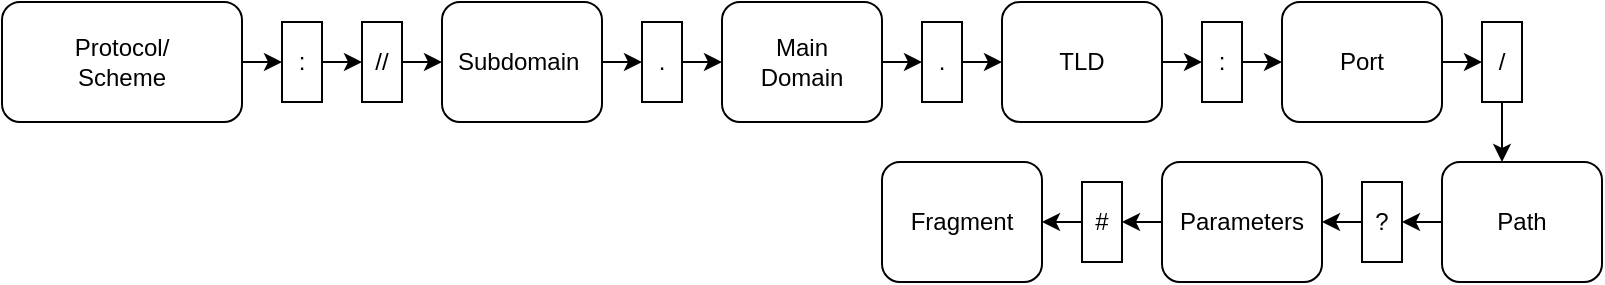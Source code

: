 <mxfile version="15.1.1" type="github">
  <diagram id="prtHgNgQTEPvFCAcTncT" name="Page-1">
    <mxGraphModel dx="946" dy="466" grid="1" gridSize="10" guides="1" tooltips="1" connect="1" arrows="1" fold="1" page="1" pageScale="1" pageWidth="827" pageHeight="1169" math="0" shadow="0">
      <root>
        <mxCell id="0" />
        <mxCell id="1" parent="0" />
        <mxCell id="ruGqB_70xVyTq9whQmW1-1" value="Protocol/&lt;br&gt;Scheme" style="rounded=1;whiteSpace=wrap;html=1;" vertex="1" parent="1">
          <mxGeometry x="20" y="160" width="120" height="60" as="geometry" />
        </mxCell>
        <mxCell id="ruGqB_70xVyTq9whQmW1-4" value=":" style="rounded=0;whiteSpace=wrap;html=1;" vertex="1" parent="1">
          <mxGeometry x="160" y="170" width="20" height="40" as="geometry" />
        </mxCell>
        <mxCell id="ruGqB_70xVyTq9whQmW1-8" value="//" style="rounded=0;whiteSpace=wrap;html=1;" vertex="1" parent="1">
          <mxGeometry x="200" y="170" width="20" height="40" as="geometry" />
        </mxCell>
        <mxCell id="ruGqB_70xVyTq9whQmW1-9" value="" style="endArrow=classic;html=1;entryX=0;entryY=0.5;entryDx=0;entryDy=0;exitX=1;exitY=0.5;exitDx=0;exitDy=0;" edge="1" parent="1" source="ruGqB_70xVyTq9whQmW1-1" target="ruGqB_70xVyTq9whQmW1-4">
          <mxGeometry width="50" height="50" relative="1" as="geometry">
            <mxPoint x="390" y="220" as="sourcePoint" />
            <mxPoint x="440" y="170" as="targetPoint" />
          </mxGeometry>
        </mxCell>
        <mxCell id="ruGqB_70xVyTq9whQmW1-10" value="" style="endArrow=classic;html=1;exitX=1;exitY=0.5;exitDx=0;exitDy=0;" edge="1" parent="1" source="ruGqB_70xVyTq9whQmW1-4">
          <mxGeometry width="50" height="50" relative="1" as="geometry">
            <mxPoint x="390" y="220" as="sourcePoint" />
            <mxPoint x="200" y="190" as="targetPoint" />
          </mxGeometry>
        </mxCell>
        <mxCell id="ruGqB_70xVyTq9whQmW1-21" style="edgeStyle=orthogonalEdgeStyle;rounded=0;orthogonalLoop=1;jettySize=auto;html=1;exitX=1;exitY=0.5;exitDx=0;exitDy=0;entryX=0;entryY=0.5;entryDx=0;entryDy=0;" edge="1" parent="1" source="ruGqB_70xVyTq9whQmW1-11" target="ruGqB_70xVyTq9whQmW1-13">
          <mxGeometry relative="1" as="geometry" />
        </mxCell>
        <mxCell id="ruGqB_70xVyTq9whQmW1-11" value="Subdomain&amp;nbsp;" style="rounded=1;whiteSpace=wrap;html=1;" vertex="1" parent="1">
          <mxGeometry x="240" y="160" width="80" height="60" as="geometry" />
        </mxCell>
        <mxCell id="ruGqB_70xVyTq9whQmW1-12" value="" style="endArrow=classic;html=1;exitX=1;exitY=0.5;exitDx=0;exitDy=0;entryX=0;entryY=0.5;entryDx=0;entryDy=0;" edge="1" parent="1" source="ruGqB_70xVyTq9whQmW1-8" target="ruGqB_70xVyTq9whQmW1-11">
          <mxGeometry width="50" height="50" relative="1" as="geometry">
            <mxPoint x="390" y="220" as="sourcePoint" />
            <mxPoint x="440" y="170" as="targetPoint" />
          </mxGeometry>
        </mxCell>
        <mxCell id="ruGqB_70xVyTq9whQmW1-22" style="edgeStyle=orthogonalEdgeStyle;rounded=0;orthogonalLoop=1;jettySize=auto;html=1;exitX=1;exitY=0.5;exitDx=0;exitDy=0;entryX=0;entryY=0.5;entryDx=0;entryDy=0;" edge="1" parent="1" source="ruGqB_70xVyTq9whQmW1-13" target="ruGqB_70xVyTq9whQmW1-15">
          <mxGeometry relative="1" as="geometry" />
        </mxCell>
        <mxCell id="ruGqB_70xVyTq9whQmW1-13" value="." style="rounded=0;whiteSpace=wrap;html=1;" vertex="1" parent="1">
          <mxGeometry x="340" y="170" width="20" height="40" as="geometry" />
        </mxCell>
        <mxCell id="ruGqB_70xVyTq9whQmW1-23" style="edgeStyle=orthogonalEdgeStyle;rounded=0;orthogonalLoop=1;jettySize=auto;html=1;exitX=1;exitY=0.5;exitDx=0;exitDy=0;entryX=0;entryY=0.5;entryDx=0;entryDy=0;" edge="1" parent="1" source="ruGqB_70xVyTq9whQmW1-15" target="ruGqB_70xVyTq9whQmW1-16">
          <mxGeometry relative="1" as="geometry" />
        </mxCell>
        <mxCell id="ruGqB_70xVyTq9whQmW1-15" value="Main&lt;br&gt;Domain" style="rounded=1;whiteSpace=wrap;html=1;" vertex="1" parent="1">
          <mxGeometry x="380" y="160" width="80" height="60" as="geometry" />
        </mxCell>
        <mxCell id="ruGqB_70xVyTq9whQmW1-24" style="edgeStyle=orthogonalEdgeStyle;rounded=0;orthogonalLoop=1;jettySize=auto;html=1;exitX=1;exitY=0.5;exitDx=0;exitDy=0;entryX=0;entryY=0.5;entryDx=0;entryDy=0;" edge="1" parent="1" source="ruGqB_70xVyTq9whQmW1-16" target="ruGqB_70xVyTq9whQmW1-17">
          <mxGeometry relative="1" as="geometry" />
        </mxCell>
        <mxCell id="ruGqB_70xVyTq9whQmW1-16" value="." style="rounded=0;whiteSpace=wrap;html=1;" vertex="1" parent="1">
          <mxGeometry x="480" y="170" width="20" height="40" as="geometry" />
        </mxCell>
        <mxCell id="ruGqB_70xVyTq9whQmW1-25" style="edgeStyle=orthogonalEdgeStyle;rounded=0;orthogonalLoop=1;jettySize=auto;html=1;exitX=1;exitY=0.5;exitDx=0;exitDy=0;entryX=0;entryY=0.5;entryDx=0;entryDy=0;" edge="1" parent="1" source="ruGqB_70xVyTq9whQmW1-17" target="ruGqB_70xVyTq9whQmW1-18">
          <mxGeometry relative="1" as="geometry" />
        </mxCell>
        <mxCell id="ruGqB_70xVyTq9whQmW1-17" value="TLD" style="rounded=1;whiteSpace=wrap;html=1;" vertex="1" parent="1">
          <mxGeometry x="520" y="160" width="80" height="60" as="geometry" />
        </mxCell>
        <mxCell id="ruGqB_70xVyTq9whQmW1-26" style="edgeStyle=orthogonalEdgeStyle;rounded=0;orthogonalLoop=1;jettySize=auto;html=1;exitX=1;exitY=0.5;exitDx=0;exitDy=0;entryX=0;entryY=0.5;entryDx=0;entryDy=0;" edge="1" parent="1" source="ruGqB_70xVyTq9whQmW1-18" target="ruGqB_70xVyTq9whQmW1-19">
          <mxGeometry relative="1" as="geometry" />
        </mxCell>
        <mxCell id="ruGqB_70xVyTq9whQmW1-18" value=":" style="rounded=0;whiteSpace=wrap;html=1;" vertex="1" parent="1">
          <mxGeometry x="620" y="170" width="20" height="40" as="geometry" />
        </mxCell>
        <mxCell id="ruGqB_70xVyTq9whQmW1-29" style="edgeStyle=orthogonalEdgeStyle;rounded=0;orthogonalLoop=1;jettySize=auto;html=1;exitX=1;exitY=0.5;exitDx=0;exitDy=0;entryX=0;entryY=0.5;entryDx=0;entryDy=0;" edge="1" parent="1" source="ruGqB_70xVyTq9whQmW1-19" target="ruGqB_70xVyTq9whQmW1-27">
          <mxGeometry relative="1" as="geometry" />
        </mxCell>
        <mxCell id="ruGqB_70xVyTq9whQmW1-19" value="Port" style="rounded=1;whiteSpace=wrap;html=1;" vertex="1" parent="1">
          <mxGeometry x="660" y="160" width="80" height="60" as="geometry" />
        </mxCell>
        <mxCell id="ruGqB_70xVyTq9whQmW1-30" style="edgeStyle=orthogonalEdgeStyle;rounded=0;orthogonalLoop=1;jettySize=auto;html=1;exitX=0.5;exitY=1;exitDx=0;exitDy=0;" edge="1" parent="1" source="ruGqB_70xVyTq9whQmW1-27">
          <mxGeometry relative="1" as="geometry">
            <mxPoint x="770" y="240" as="targetPoint" />
          </mxGeometry>
        </mxCell>
        <mxCell id="ruGqB_70xVyTq9whQmW1-27" value="/&lt;span style=&quot;color: rgba(0 , 0 , 0 , 0) ; font-family: monospace ; font-size: 0px&quot;&gt;%3CmxGraphModel%3E%3Croot%3E%3CmxCell%20id%3D%220%22%2F%3E%3CmxCell%20id%3D%221%22%20parent%3D%220%22%2F%3E%3CmxCell%20id%3D%222%22%20value%3D%22Port%22%20style%3D%22rounded%3D1%3BwhiteSpace%3Dwrap%3Bhtml%3D1%3B%22%20vertex%3D%221%22%20parent%3D%221%22%3E%3CmxGeometry%20x%3D%22660%22%20y%3D%22160%22%20width%3D%2280%22%20height%3D%2260%22%20as%3D%22geometry%22%2F%3E%3C%2FmxCell%3E%3C%2Froot%3E%3C%2FmxGraphModel%3E&lt;/span&gt;" style="rounded=0;whiteSpace=wrap;html=1;" vertex="1" parent="1">
          <mxGeometry x="760" y="170" width="20" height="40" as="geometry" />
        </mxCell>
        <mxCell id="ruGqB_70xVyTq9whQmW1-33" style="edgeStyle=orthogonalEdgeStyle;rounded=0;orthogonalLoop=1;jettySize=auto;html=1;exitX=0;exitY=0.5;exitDx=0;exitDy=0;entryX=1;entryY=0.5;entryDx=0;entryDy=0;" edge="1" parent="1" source="ruGqB_70xVyTq9whQmW1-31" target="ruGqB_70xVyTq9whQmW1-32">
          <mxGeometry relative="1" as="geometry" />
        </mxCell>
        <mxCell id="ruGqB_70xVyTq9whQmW1-31" value="Path" style="rounded=1;whiteSpace=wrap;html=1;" vertex="1" parent="1">
          <mxGeometry x="740" y="240" width="80" height="60" as="geometry" />
        </mxCell>
        <mxCell id="ruGqB_70xVyTq9whQmW1-35" style="edgeStyle=orthogonalEdgeStyle;rounded=0;orthogonalLoop=1;jettySize=auto;html=1;exitX=0;exitY=0.5;exitDx=0;exitDy=0;entryX=1;entryY=0.5;entryDx=0;entryDy=0;" edge="1" parent="1" source="ruGqB_70xVyTq9whQmW1-32" target="ruGqB_70xVyTq9whQmW1-34">
          <mxGeometry relative="1" as="geometry" />
        </mxCell>
        <mxCell id="ruGqB_70xVyTq9whQmW1-32" value="?" style="rounded=0;whiteSpace=wrap;html=1;" vertex="1" parent="1">
          <mxGeometry x="700" y="250" width="20" height="40" as="geometry" />
        </mxCell>
        <mxCell id="ruGqB_70xVyTq9whQmW1-37" style="edgeStyle=orthogonalEdgeStyle;rounded=0;orthogonalLoop=1;jettySize=auto;html=1;exitX=0;exitY=0.5;exitDx=0;exitDy=0;entryX=1;entryY=0.5;entryDx=0;entryDy=0;" edge="1" parent="1" source="ruGqB_70xVyTq9whQmW1-34" target="ruGqB_70xVyTq9whQmW1-36">
          <mxGeometry relative="1" as="geometry" />
        </mxCell>
        <mxCell id="ruGqB_70xVyTq9whQmW1-34" value="Parameters" style="rounded=1;whiteSpace=wrap;html=1;" vertex="1" parent="1">
          <mxGeometry x="600" y="240" width="80" height="60" as="geometry" />
        </mxCell>
        <mxCell id="ruGqB_70xVyTq9whQmW1-39" style="edgeStyle=orthogonalEdgeStyle;rounded=0;orthogonalLoop=1;jettySize=auto;html=1;exitX=0;exitY=0.5;exitDx=0;exitDy=0;entryX=1;entryY=0.5;entryDx=0;entryDy=0;" edge="1" parent="1" source="ruGqB_70xVyTq9whQmW1-36" target="ruGqB_70xVyTq9whQmW1-38">
          <mxGeometry relative="1" as="geometry" />
        </mxCell>
        <mxCell id="ruGqB_70xVyTq9whQmW1-36" value="#" style="rounded=0;whiteSpace=wrap;html=1;" vertex="1" parent="1">
          <mxGeometry x="560" y="250" width="20" height="40" as="geometry" />
        </mxCell>
        <mxCell id="ruGqB_70xVyTq9whQmW1-38" value="Fragment" style="rounded=1;whiteSpace=wrap;html=1;" vertex="1" parent="1">
          <mxGeometry x="460" y="240" width="80" height="60" as="geometry" />
        </mxCell>
      </root>
    </mxGraphModel>
  </diagram>
</mxfile>
